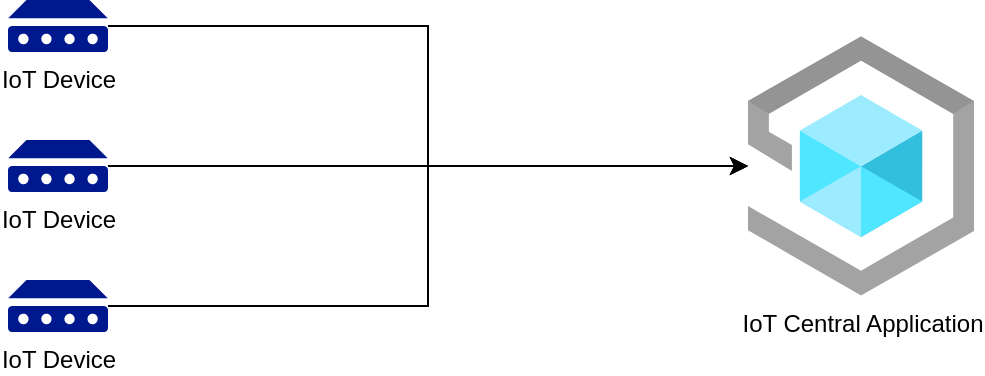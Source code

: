 <mxfile version="21.6.5" type="device">
  <diagram name="Page-1" id="AM6qWU1mM3HDpeMpf9cu">
    <mxGraphModel dx="1416" dy="818" grid="1" gridSize="10" guides="1" tooltips="1" connect="1" arrows="1" fold="1" page="1" pageScale="1" pageWidth="850" pageHeight="1100" math="0" shadow="0">
      <root>
        <mxCell id="0" />
        <mxCell id="1" parent="0" />
        <mxCell id="2if_9HrO44y4mZJJhcqe-1" value="IoT Central Application" style="image;aspect=fixed;html=1;points=[];align=center;fontSize=12;image=img/lib/azure2/iot/IoT_Central_Applications.svg;" vertex="1" parent="1">
          <mxGeometry x="440" y="218" width="113.04" height="130" as="geometry" />
        </mxCell>
        <mxCell id="2if_9HrO44y4mZJJhcqe-3" style="edgeStyle=orthogonalEdgeStyle;rounded=0;orthogonalLoop=1;jettySize=auto;html=1;" edge="1" parent="1" source="2if_9HrO44y4mZJJhcqe-2" target="2if_9HrO44y4mZJJhcqe-1">
          <mxGeometry relative="1" as="geometry" />
        </mxCell>
        <mxCell id="2if_9HrO44y4mZJJhcqe-2" value="IoT Device" style="sketch=0;aspect=fixed;pointerEvents=1;shadow=0;dashed=0;html=1;strokeColor=none;labelPosition=center;verticalLabelPosition=bottom;verticalAlign=top;align=center;fillColor=#00188D;shape=mxgraph.mscae.enterprise.device" vertex="1" parent="1">
          <mxGeometry x="70" y="270" width="50" height="26" as="geometry" />
        </mxCell>
        <mxCell id="2if_9HrO44y4mZJJhcqe-7" style="edgeStyle=orthogonalEdgeStyle;rounded=0;orthogonalLoop=1;jettySize=auto;html=1;" edge="1" parent="1" source="2if_9HrO44y4mZJJhcqe-4" target="2if_9HrO44y4mZJJhcqe-1">
          <mxGeometry relative="1" as="geometry" />
        </mxCell>
        <mxCell id="2if_9HrO44y4mZJJhcqe-4" value="IoT Device" style="sketch=0;aspect=fixed;pointerEvents=1;shadow=0;dashed=0;html=1;strokeColor=none;labelPosition=center;verticalLabelPosition=bottom;verticalAlign=top;align=center;fillColor=#00188D;shape=mxgraph.mscae.enterprise.device" vertex="1" parent="1">
          <mxGeometry x="70" y="340" width="50" height="26" as="geometry" />
        </mxCell>
        <mxCell id="2if_9HrO44y4mZJJhcqe-6" style="edgeStyle=orthogonalEdgeStyle;rounded=0;orthogonalLoop=1;jettySize=auto;html=1;" edge="1" parent="1" source="2if_9HrO44y4mZJJhcqe-5" target="2if_9HrO44y4mZJJhcqe-1">
          <mxGeometry relative="1" as="geometry" />
        </mxCell>
        <mxCell id="2if_9HrO44y4mZJJhcqe-5" value="IoT Device" style="sketch=0;aspect=fixed;pointerEvents=1;shadow=0;dashed=0;html=1;strokeColor=none;labelPosition=center;verticalLabelPosition=bottom;verticalAlign=top;align=center;fillColor=#00188D;shape=mxgraph.mscae.enterprise.device" vertex="1" parent="1">
          <mxGeometry x="70" y="200" width="50" height="26" as="geometry" />
        </mxCell>
      </root>
    </mxGraphModel>
  </diagram>
</mxfile>
